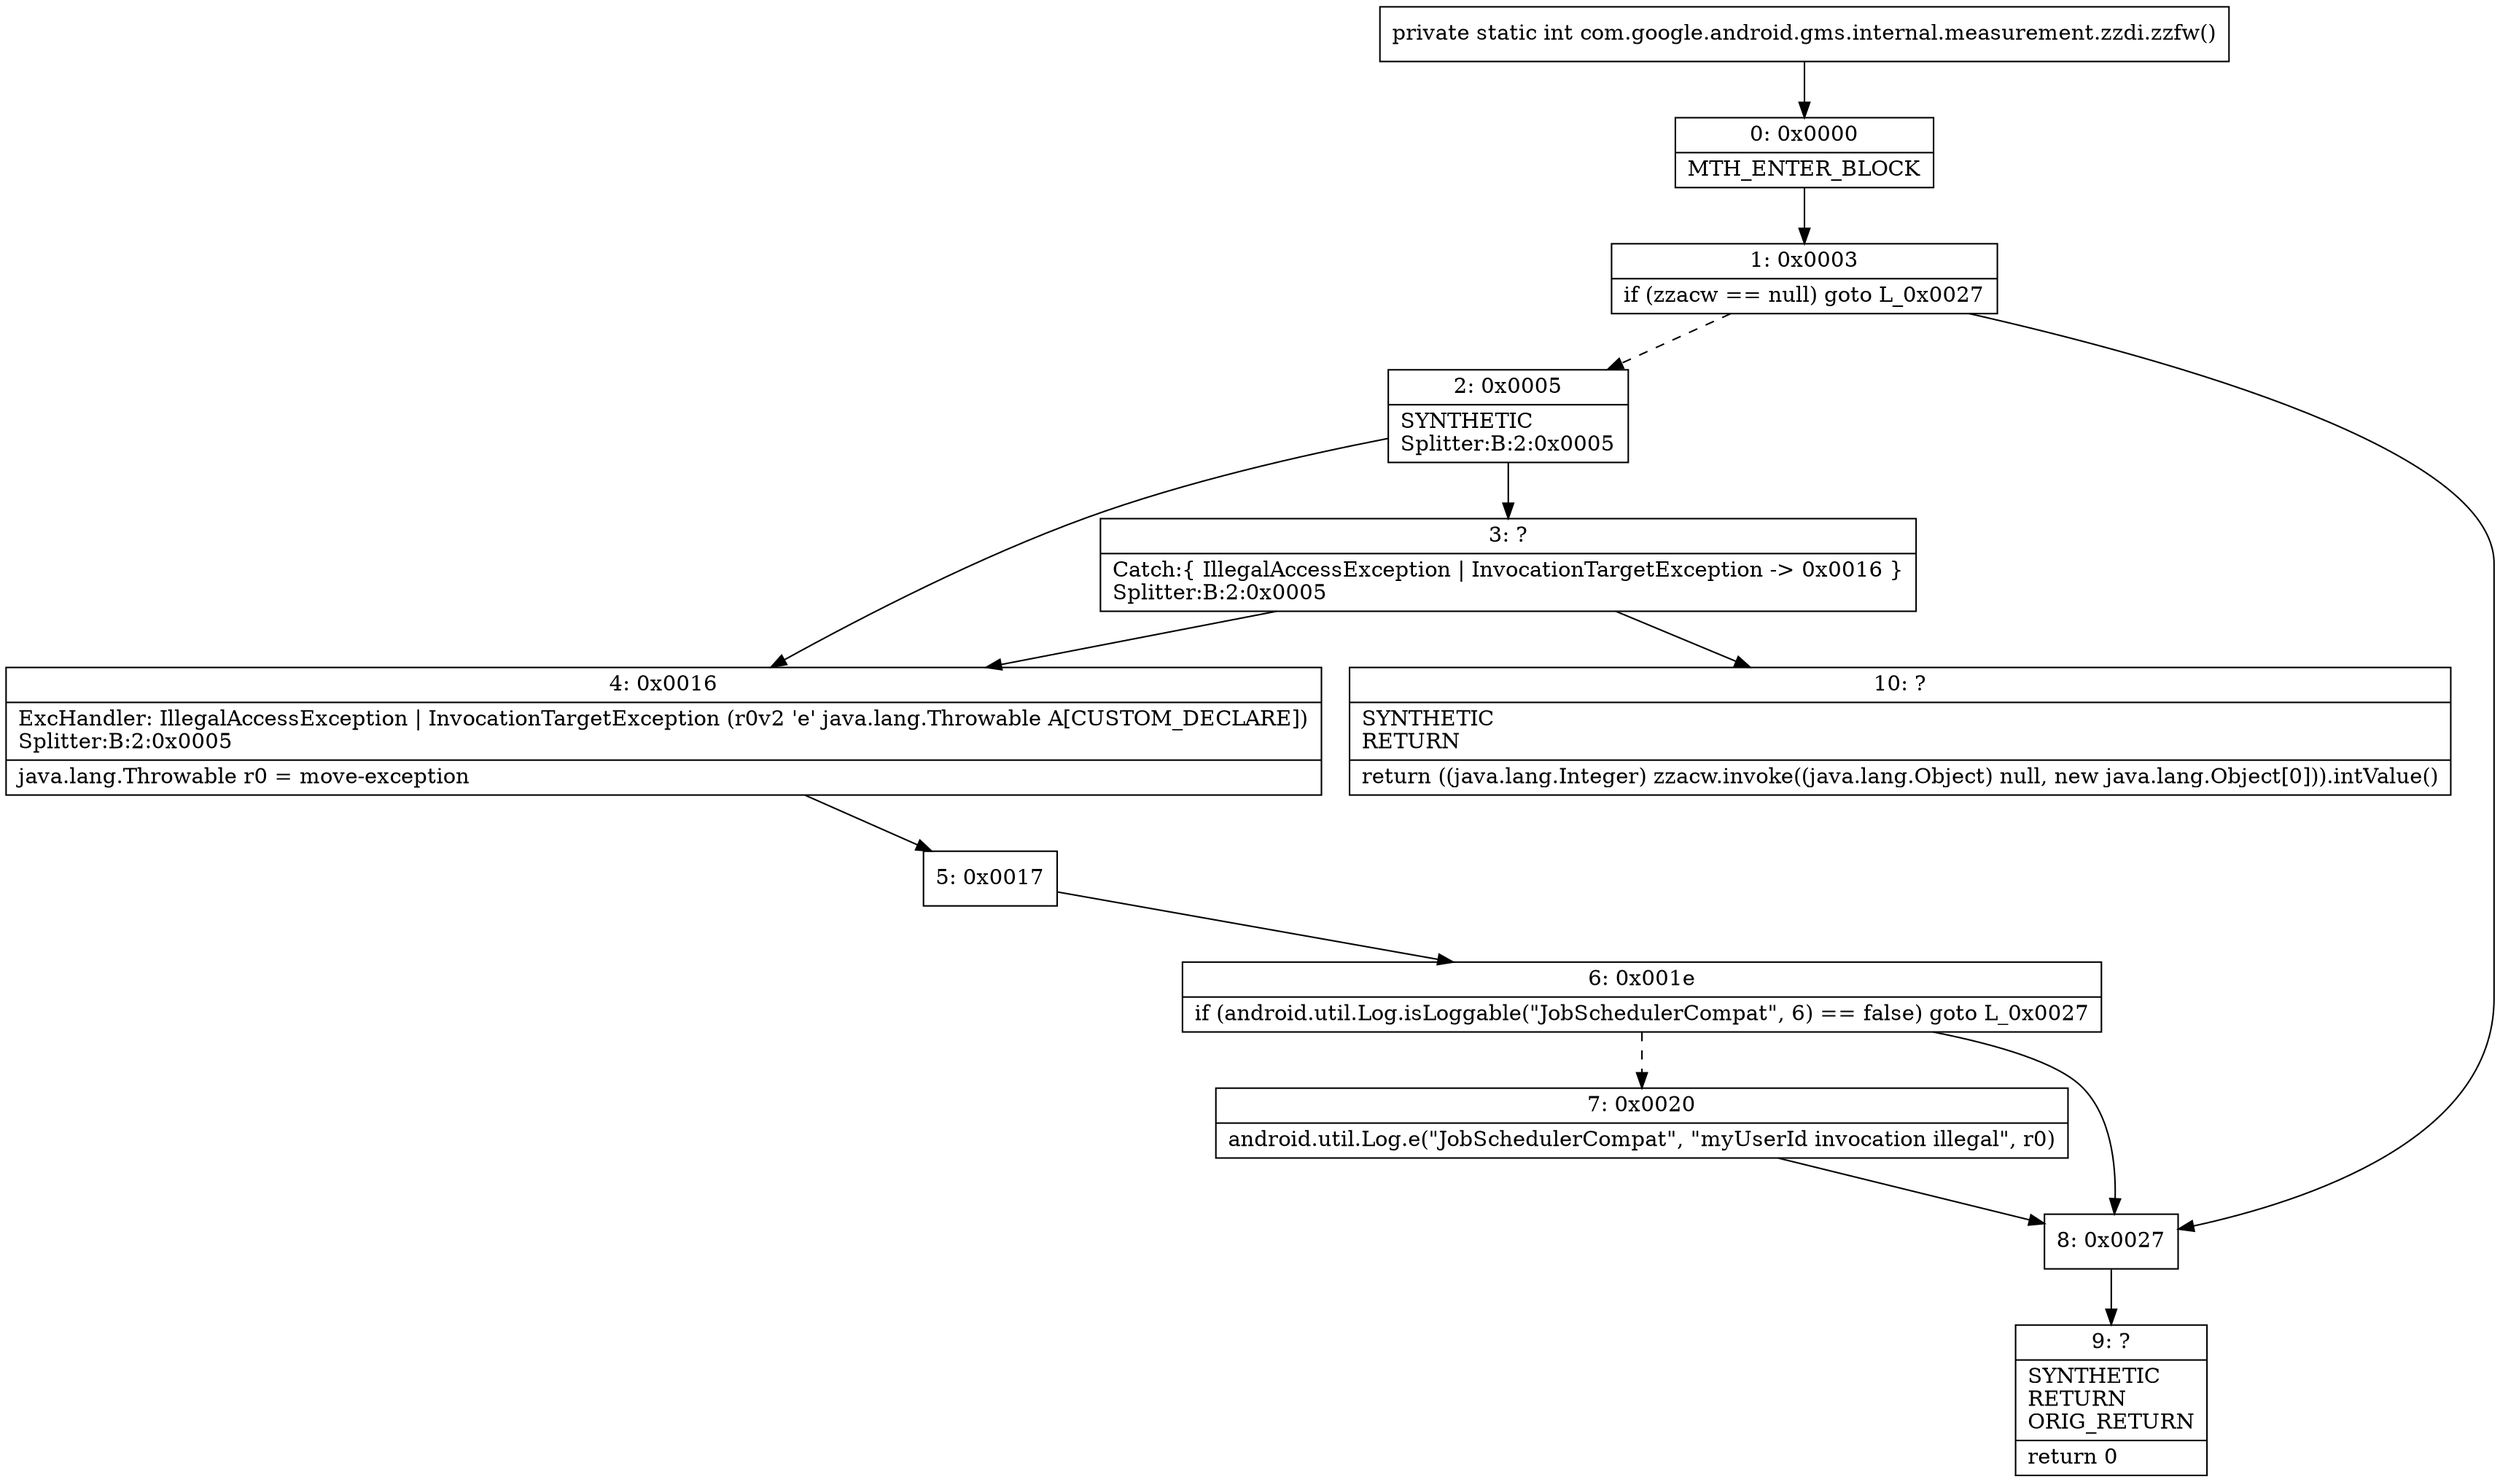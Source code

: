 digraph "CFG forcom.google.android.gms.internal.measurement.zzdi.zzfw()I" {
Node_0 [shape=record,label="{0\:\ 0x0000|MTH_ENTER_BLOCK\l}"];
Node_1 [shape=record,label="{1\:\ 0x0003|if (zzacw == null) goto L_0x0027\l}"];
Node_2 [shape=record,label="{2\:\ 0x0005|SYNTHETIC\lSplitter:B:2:0x0005\l}"];
Node_3 [shape=record,label="{3\:\ ?|Catch:\{ IllegalAccessException \| InvocationTargetException \-\> 0x0016 \}\lSplitter:B:2:0x0005\l}"];
Node_4 [shape=record,label="{4\:\ 0x0016|ExcHandler: IllegalAccessException \| InvocationTargetException (r0v2 'e' java.lang.Throwable A[CUSTOM_DECLARE])\lSplitter:B:2:0x0005\l|java.lang.Throwable r0 = move\-exception\l}"];
Node_5 [shape=record,label="{5\:\ 0x0017}"];
Node_6 [shape=record,label="{6\:\ 0x001e|if (android.util.Log.isLoggable(\"JobSchedulerCompat\", 6) == false) goto L_0x0027\l}"];
Node_7 [shape=record,label="{7\:\ 0x0020|android.util.Log.e(\"JobSchedulerCompat\", \"myUserId invocation illegal\", r0)\l}"];
Node_8 [shape=record,label="{8\:\ 0x0027}"];
Node_9 [shape=record,label="{9\:\ ?|SYNTHETIC\lRETURN\lORIG_RETURN\l|return 0\l}"];
Node_10 [shape=record,label="{10\:\ ?|SYNTHETIC\lRETURN\l|return ((java.lang.Integer) zzacw.invoke((java.lang.Object) null, new java.lang.Object[0])).intValue()\l}"];
MethodNode[shape=record,label="{private static int com.google.android.gms.internal.measurement.zzdi.zzfw() }"];
MethodNode -> Node_0;
Node_0 -> Node_1;
Node_1 -> Node_2[style=dashed];
Node_1 -> Node_8;
Node_2 -> Node_3;
Node_2 -> Node_4;
Node_3 -> Node_4;
Node_3 -> Node_10;
Node_4 -> Node_5;
Node_5 -> Node_6;
Node_6 -> Node_7[style=dashed];
Node_6 -> Node_8;
Node_7 -> Node_8;
Node_8 -> Node_9;
}

